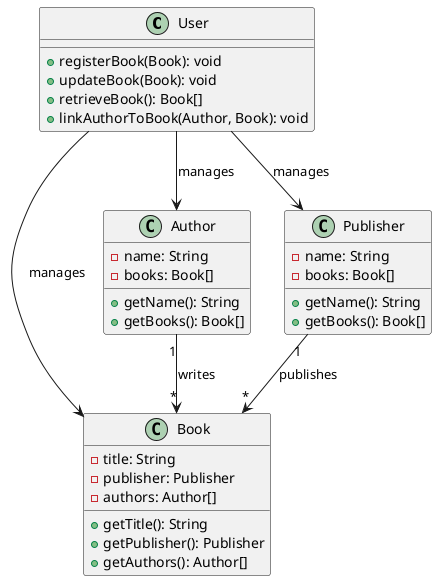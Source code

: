 @startuml
class User {
    + registerBook(Book): void
    + updateBook(Book): void
    + retrieveBook(): Book[]
    + linkAuthorToBook(Author, Book): void
}

class Book {
    - title: String
    - publisher: Publisher
    - authors: Author[]
    + getTitle(): String
    + getPublisher(): Publisher
    + getAuthors(): Author[]
}

class Author {
    - name: String
    - books: Book[]
    + getName(): String
    + getBooks(): Book[]
}

class Publisher {
    - name: String
    - books: Book[]
    + getName(): String
    + getBooks(): Book[]
}

User --> Book: manages
User --> Author: manages
User --> Publisher: manages
Publisher "1" --> "*" Book: publishes
Author "1" --> "*" Book: writes
@enduml